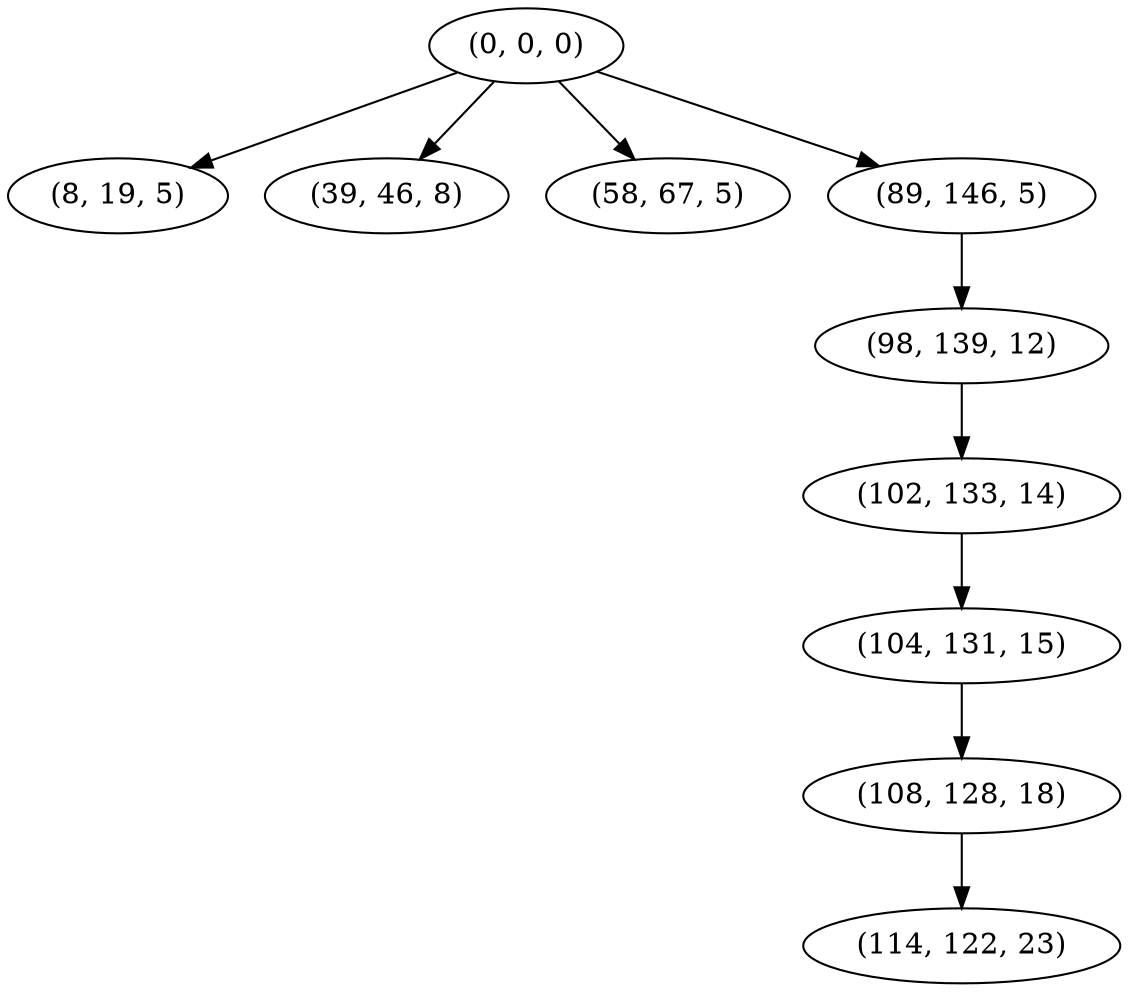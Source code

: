 digraph tree {
    "(0, 0, 0)";
    "(8, 19, 5)";
    "(39, 46, 8)";
    "(58, 67, 5)";
    "(89, 146, 5)";
    "(98, 139, 12)";
    "(102, 133, 14)";
    "(104, 131, 15)";
    "(108, 128, 18)";
    "(114, 122, 23)";
    "(0, 0, 0)" -> "(8, 19, 5)";
    "(0, 0, 0)" -> "(39, 46, 8)";
    "(0, 0, 0)" -> "(58, 67, 5)";
    "(0, 0, 0)" -> "(89, 146, 5)";
    "(89, 146, 5)" -> "(98, 139, 12)";
    "(98, 139, 12)" -> "(102, 133, 14)";
    "(102, 133, 14)" -> "(104, 131, 15)";
    "(104, 131, 15)" -> "(108, 128, 18)";
    "(108, 128, 18)" -> "(114, 122, 23)";
}

